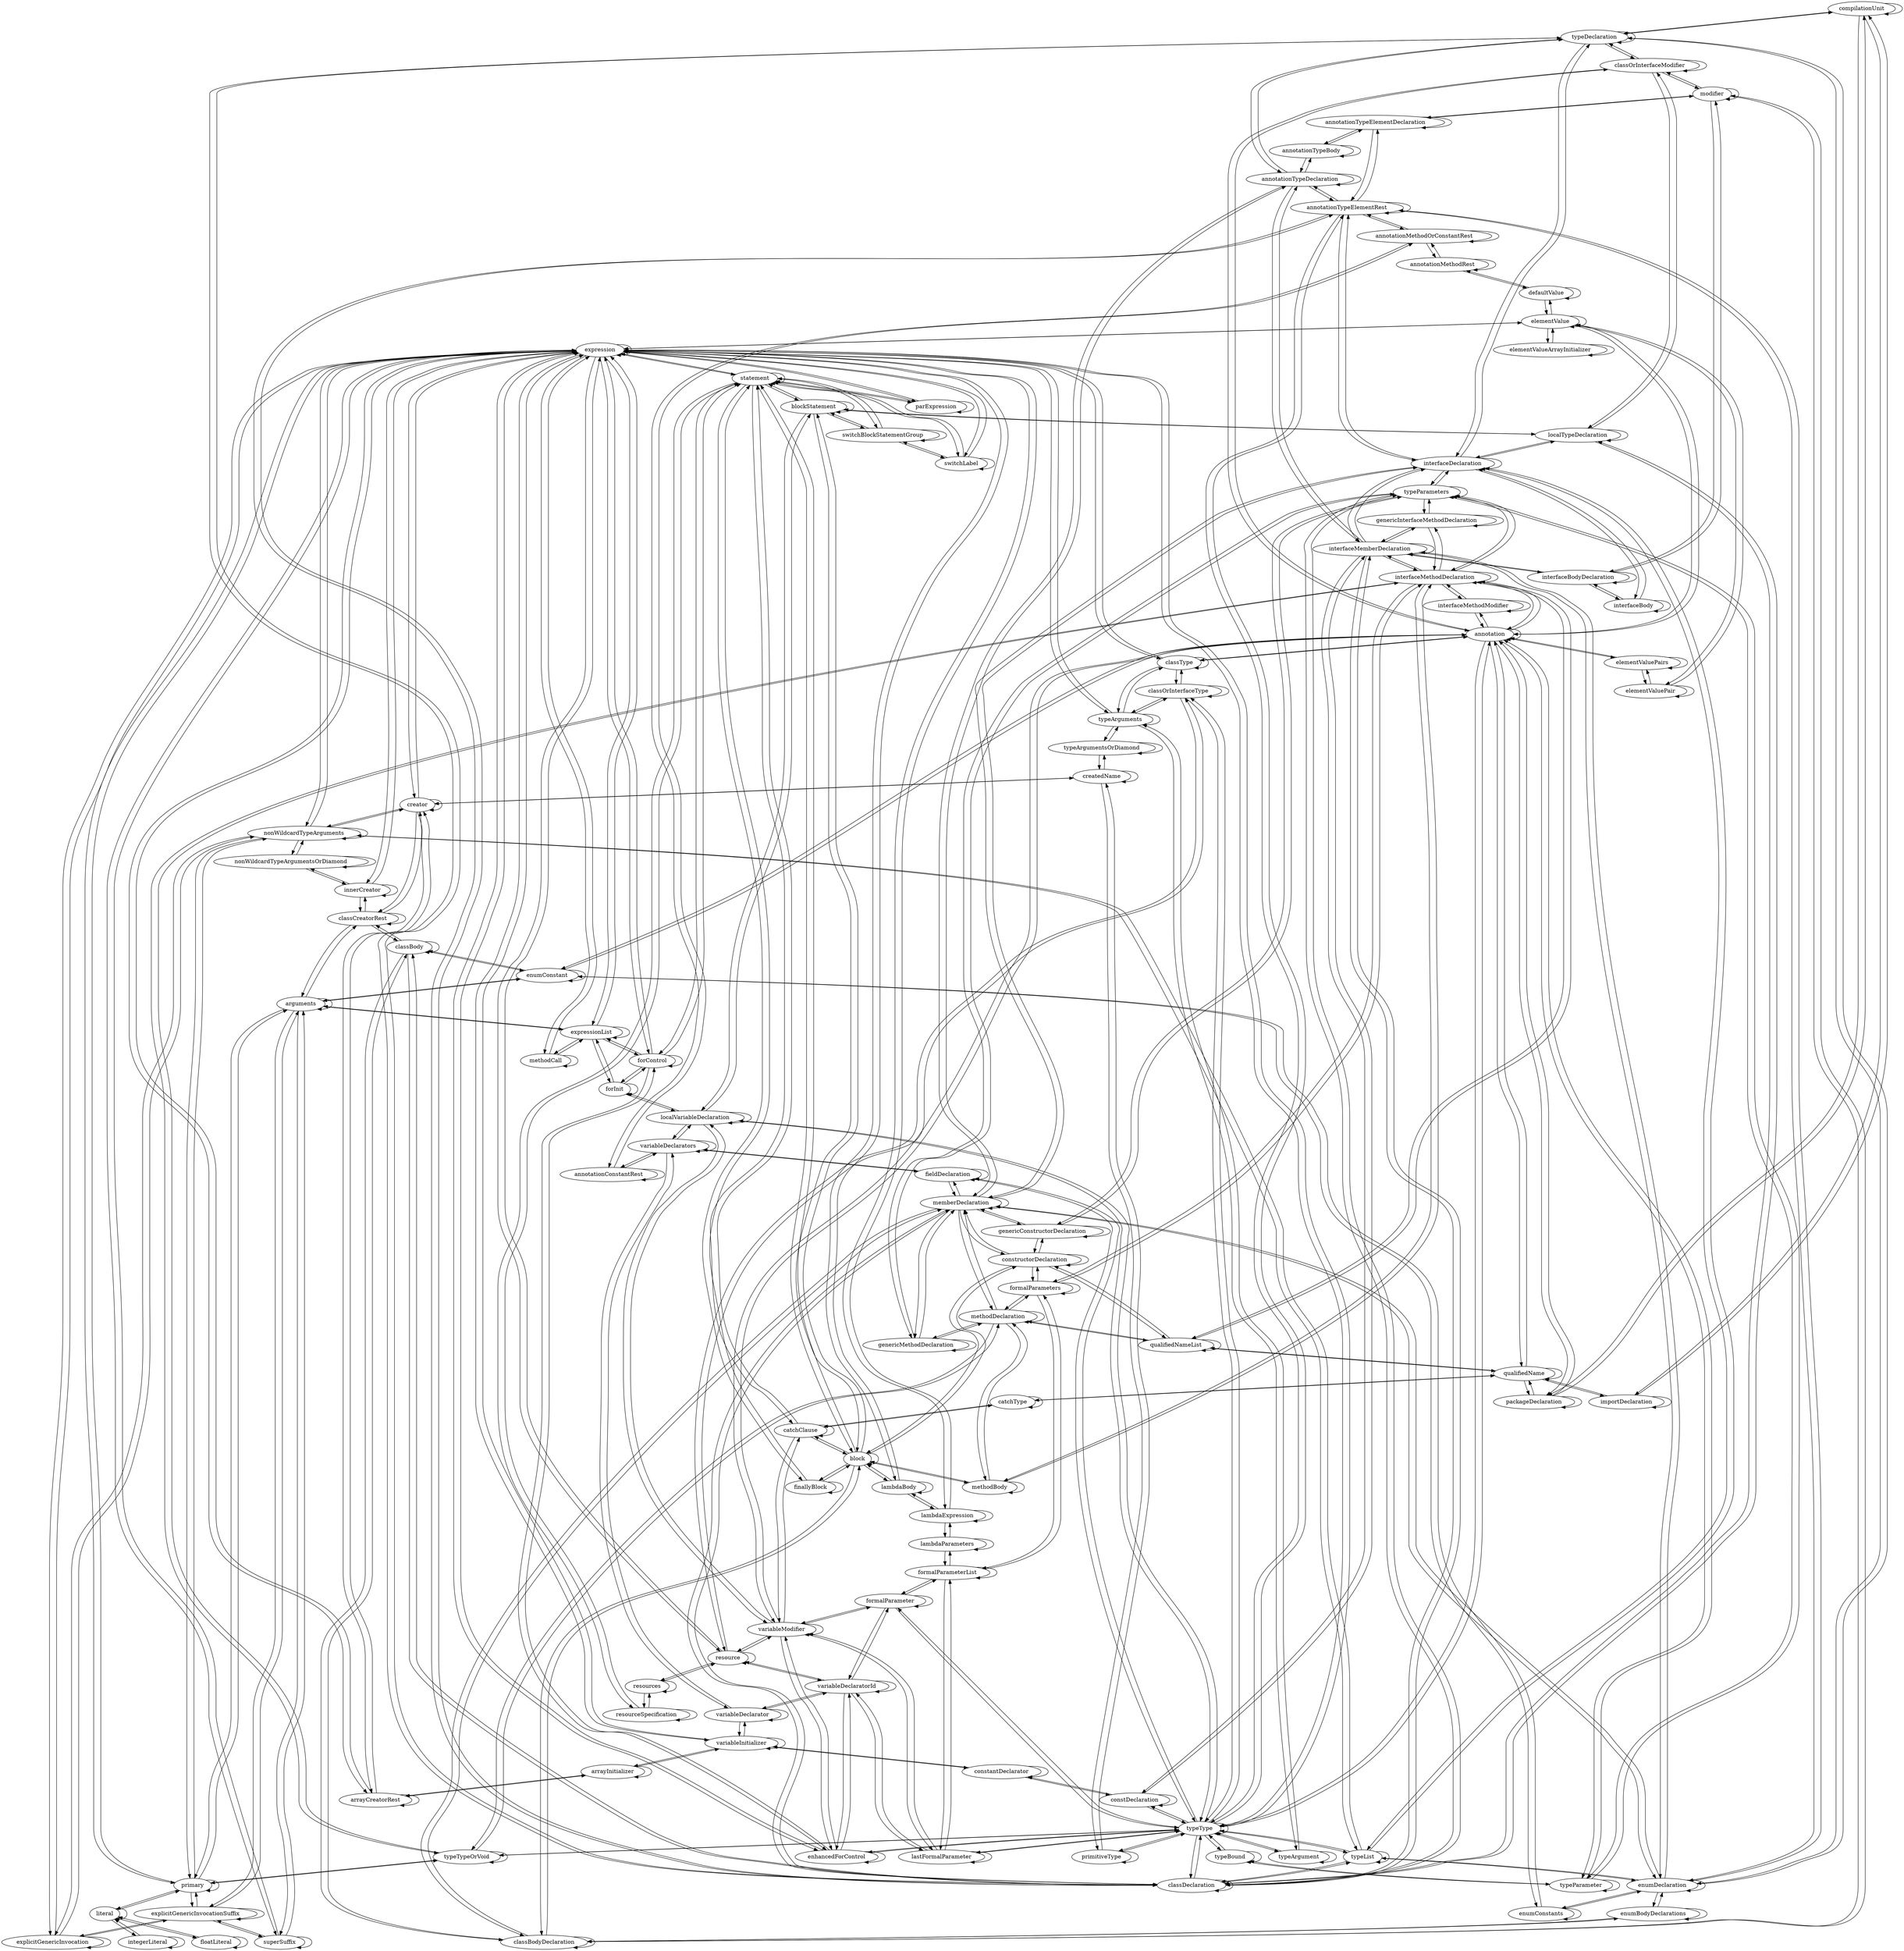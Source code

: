digraph  {
0 [label=compilationUnit];
3 [label=typeDeclaration];
55 [label=annotationTypeDeclaration];
56 [label=annotationTypeBody];
19 [label=memberDeclaration];
28 [label=interfaceMemberDeclaration];
58 [label=annotationTypeElementRest];
57 [label=annotationTypeElementDeclaration];
27 [label=interfaceBodyDeclaration];
17 [label=interfaceBody];
15 [label=interfaceDeclaration];
66 [label=localTypeDeclaration];
64 [label=blockStatement];
63 [label=block];
74 [label=switchBlockStatementGroup];
67 [label=statement];
79 [label=parExpression];
82 [label=expression];
87 [label=classType];
37 [label=variableInitializer];
53 [label=elementValue];
73 [label=resource];
75 [label=switchLabel];
76 [label=forControl];
78 [label=enhancedForControl];
80 [label=expressionList];
85 [label=lambdaBody];
86 [label=primary];
91 [label=arrayCreatorRest];
88 [label=creator];
83 [label=lambdaExpression];
77 [label=forInit];
81 [label=methodCall];
103 [label=arguments];
13 [label=enumConstant];
92 [label=classCreatorRest];
101 [label=superSuffix];
102 [label=explicitGenericInvocationSuffix];
93 [label=explicitGenericInvocation];
90 [label=innerCreator];
16 [label=classBody];
7 [label=classDeclaration];
12 [label=enumConstants];
11 [label=enumDeclaration];
14 [label=enumBodyDeclarations];
18 [label=classBodyDeclaration];
50 [label=annotation];
46 [label=qualifiedName];
1 [label=packageDeclaration];
2 [label=importDeclaration];
41 [label=qualifiedNameList];
69 [label=catchType];
68 [label=catchClause];
21 [label=methodBody];
25 [label=constructorDeclaration];
70 [label=finallyBlock];
6 [label=variableModifier];
44 [label=formalParameter];
45 [label=lastFormalParameter];
65 [label=localVariableDeclaration];
98 [label=typeType];
99 [label=primitiveType];
89 [label=createdName];
10 [label=typeBound];
22 [label=typeTypeOrVoid];
26 [label=fieldDeclaration];
29 [label=constDeclaration];
40 [label=typeArgument];
97 [label=typeList];
96 [label=nonWildcardTypeArguments];
95 [label=nonWildcardTypeArgumentsOrDiamond];
94 [label=typeArgumentsOrDiamond];
100 [label=typeArguments];
36 [label=variableDeclaratorId];
35 [label=variableDeclarator];
43 [label=formalParameterList];
42 [label=formalParameters];
84 [label=lambdaParameters];
20 [label=methodDeclaration];
31 [label=interfaceMethodDeclaration];
34 [label=variableDeclarators];
61 [label=annotationConstantRest];
59 [label=annotationMethodOrConstantRest];
38 [label=arrayInitializer];
60 [label=annotationMethodRest];
62 [label=defaultValue];
54 [label=elementValueArrayInitializer];
39 [label=classOrInterfaceType];
30 [label=constantDeclarator];
9 [label=typeParameter];
8 [label=typeParameters];
23 [label=genericMethodDeclaration];
24 [label=genericConstructorDeclaration];
33 [label=genericInterfaceMethodDeclaration];
32 [label=interfaceMethodModifier];
5 [label=classOrInterfaceModifier];
4 [label=modifier];
71 [label=resourceSpecification];
72 [label=resources];
51 [label=elementValuePairs];
52 [label=elementValuePair];
47 [label=literal];
49 [label=floatLiteral];
48 [label=integerLiteral];
0 -> 0;
0 -> 3;
0 -> 2;
0 -> 1;
3 -> 3;
3 -> 0;
3 -> 55;
3 -> 15;
3 -> 11;
3 -> 7;
3 -> 5;
55 -> 55;
55 -> 56;
55 -> 3;
55 -> 19;
55 -> 28;
55 -> 58;
56 -> 56;
56 -> 55;
56 -> 57;
19 -> 19;
19 -> 11;
19 -> 7;
19 -> 55;
19 -> 15;
19 -> 24;
19 -> 25;
19 -> 26;
19 -> 23;
19 -> 20;
19 -> 18;
28 -> 28;
28 -> 27;
28 -> 11;
28 -> 7;
28 -> 55;
28 -> 15;
28 -> 33;
28 -> 31;
28 -> 29;
58 -> 58;
58 -> 57;
58 -> 59;
58 -> 55;
58 -> 11;
58 -> 15;
58 -> 7;
58 -> 98;
57 -> 57;
57 -> 56;
57 -> 58;
57 -> 4;
27 -> 27;
27 -> 17;
27 -> 28;
27 -> 4;
17 -> 17;
17 -> 15;
17 -> 27;
15 -> 15;
15 -> 3;
15 -> 19;
15 -> 28;
15 -> 58;
15 -> 66;
15 -> 17;
15 -> 97;
15 -> 8;
66 -> 66;
66 -> 64;
66 -> 15;
66 -> 7;
66 -> 5;
64 -> 64;
64 -> 63;
64 -> 74;
64 -> 66;
64 -> 67;
64 -> 65;
63 -> 63;
63 -> 18;
63 -> 21;
63 -> 25;
63 -> 67;
63 -> 68;
63 -> 70;
63 -> 85;
63 -> 64;
74 -> 74;
74 -> 67;
74 -> 75;
74 -> 64;
67 -> 67;
67 -> 64;
67 -> 79;
67 -> 70;
67 -> 68;
67 -> 82;
67 -> 71;
67 -> 63;
67 -> 76;
67 -> 75;
67 -> 74;
79 -> 79;
79 -> 82;
79 -> 67;
82 -> 82;
82 -> 87;
82 -> 37;
82 -> 53;
82 -> 67;
82 -> 73;
82 -> 75;
82 -> 76;
82 -> 78;
82 -> 79;
82 -> 80;
82 -> 85;
82 -> 86;
82 -> 91;
82 -> 90;
82 -> 100;
82 -> 98;
82 -> 93;
82 -> 101;
82 -> 96;
82 -> 81;
82 -> 83;
82 -> 88;
87 -> 87;
87 -> 82;
87 -> 100;
87 -> 50;
87 -> 39;
37 -> 37;
37 -> 82;
37 -> 38;
37 -> 30;
37 -> 35;
53 -> 53;
53 -> 54;
53 -> 50;
53 -> 82;
53 -> 52;
53 -> 62;
73 -> 73;
73 -> 82;
73 -> 36;
73 -> 39;
73 -> 6;
73 -> 72;
75 -> 75;
75 -> 67;
75 -> 74;
75 -> 82;
76 -> 76;
76 -> 82;
76 -> 77;
76 -> 78;
76 -> 67;
76 -> 80;
78 -> 78;
78 -> 98;
78 -> 36;
78 -> 82;
78 -> 6;
78 -> 76;
80 -> 80;
80 -> 76;
80 -> 77;
80 -> 81;
80 -> 103;
80 -> 82;
85 -> 85;
85 -> 83;
85 -> 63;
85 -> 82;
86 -> 86;
86 -> 82;
86 -> 103;
86 -> 102;
86 -> 96;
86 -> 22;
86 -> 47;
91 -> 91;
91 -> 88;
91 -> 82;
91 -> 38;
88 -> 88;
88 -> 82;
88 -> 89;
88 -> 92;
88 -> 91;
88 -> 96;
83 -> 83;
83 -> 82;
83 -> 85;
83 -> 84;
77 -> 77;
77 -> 80;
77 -> 65;
77 -> 76;
81 -> 81;
81 -> 82;
81 -> 80;
103 -> 103;
103 -> 13;
103 -> 86;
103 -> 92;
103 -> 101;
103 -> 102;
103 -> 80;
13 -> 13;
13 -> 12;
13 -> 103;
13 -> 50;
13 -> 16;
92 -> 92;
92 -> 88;
92 -> 90;
92 -> 16;
92 -> 103;
101 -> 101;
101 -> 82;
101 -> 102;
101 -> 103;
102 -> 102;
102 -> 86;
102 -> 93;
102 -> 103;
102 -> 101;
93 -> 93;
93 -> 82;
93 -> 102;
93 -> 96;
90 -> 90;
90 -> 82;
90 -> 92;
90 -> 95;
16 -> 16;
16 -> 7;
16 -> 13;
16 -> 92;
16 -> 18;
7 -> 7;
7 -> 16;
7 -> 98;
7 -> 97;
7 -> 8;
7 -> 3;
7 -> 19;
7 -> 28;
7 -> 58;
7 -> 66;
12 -> 12;
12 -> 11;
12 -> 13;
11 -> 11;
11 -> 3;
11 -> 19;
11 -> 28;
11 -> 58;
11 -> 14;
11 -> 12;
11 -> 97;
14 -> 14;
14 -> 11;
14 -> 18;
18 -> 18;
18 -> 19;
18 -> 14;
18 -> 16;
18 -> 4;
18 -> 63;
50 -> 50;
50 -> 46;
50 -> 1;
50 -> 5;
50 -> 6;
50 -> 9;
50 -> 13;
50 -> 31;
50 -> 32;
50 -> 53;
50 -> 87;
50 -> 98;
50 -> 51;
46 -> 46;
46 -> 1;
46 -> 2;
46 -> 41;
46 -> 50;
46 -> 69;
1 -> 1;
1 -> 46;
1 -> 50;
1 -> 0;
2 -> 2;
2 -> 0;
2 -> 46;
41 -> 41;
41 -> 46;
41 -> 20;
41 -> 25;
41 -> 31;
69 -> 69;
69 -> 68;
69 -> 46;
68 -> 68;
68 -> 63;
68 -> 67;
68 -> 69;
68 -> 6;
21 -> 21;
21 -> 63;
21 -> 20;
21 -> 31;
25 -> 25;
25 -> 63;
25 -> 41;
25 -> 42;
25 -> 19;
25 -> 24;
70 -> 70;
70 -> 67;
70 -> 63;
6 -> 6;
6 -> 50;
6 -> 44;
6 -> 45;
6 -> 65;
6 -> 68;
6 -> 73;
6 -> 78;
44 -> 44;
44 -> 43;
44 -> 98;
44 -> 6;
44 -> 36;
45 -> 45;
45 -> 43;
45 -> 98;
45 -> 6;
45 -> 36;
65 -> 65;
65 -> 64;
65 -> 77;
65 -> 34;
65 -> 98;
65 -> 6;
98 -> 98;
98 -> 99;
98 -> 7;
98 -> 10;
98 -> 22;
98 -> 26;
98 -> 29;
98 -> 40;
98 -> 44;
98 -> 45;
98 -> 58;
98 -> 65;
98 -> 78;
98 -> 82;
98 -> 97;
98 -> 39;
98 -> 50;
99 -> 99;
99 -> 89;
99 -> 98;
89 -> 89;
89 -> 99;
89 -> 94;
89 -> 88;
10 -> 10;
10 -> 9;
10 -> 98;
22 -> 22;
22 -> 20;
22 -> 31;
22 -> 86;
22 -> 98;
26 -> 26;
26 -> 19;
26 -> 34;
26 -> 98;
29 -> 30;
29 -> 29;
29 -> 98;
29 -> 28;
40 -> 40;
40 -> 98;
40 -> 100;
97 -> 97;
97 -> 7;
97 -> 11;
97 -> 15;
97 -> 96;
97 -> 98;
96 -> 96;
96 -> 82;
96 -> 86;
96 -> 88;
96 -> 93;
96 -> 95;
96 -> 97;
95 -> 95;
95 -> 90;
95 -> 96;
94 -> 94;
94 -> 100;
94 -> 89;
100 -> 100;
100 -> 40;
100 -> 39;
100 -> 82;
100 -> 87;
100 -> 94;
36 -> 36;
36 -> 35;
36 -> 44;
36 -> 45;
36 -> 73;
36 -> 78;
35 -> 35;
35 -> 34;
35 -> 36;
35 -> 37;
43 -> 43;
43 -> 42;
43 -> 84;
43 -> 45;
43 -> 44;
42 -> 42;
42 -> 20;
42 -> 25;
42 -> 31;
42 -> 43;
84 -> 84;
84 -> 83;
84 -> 43;
20 -> 20;
20 -> 21;
20 -> 41;
20 -> 42;
20 -> 22;
20 -> 19;
20 -> 23;
31 -> 31;
31 -> 21;
31 -> 41;
31 -> 42;
31 -> 8;
31 -> 22;
31 -> 32;
31 -> 50;
31 -> 28;
31 -> 33;
34 -> 34;
34 -> 26;
34 -> 61;
34 -> 65;
34 -> 35;
61 -> 61;
61 -> 59;
61 -> 34;
59 -> 59;
59 -> 58;
59 -> 61;
59 -> 60;
38 -> 38;
38 -> 37;
38 -> 91;
60 -> 60;
60 -> 59;
60 -> 62;
62 -> 62;
62 -> 53;
62 -> 60;
54 -> 54;
54 -> 53;
39 -> 39;
39 -> 73;
39 -> 87;
39 -> 98;
39 -> 100;
30 -> 30;
30 -> 37;
30 -> 29;
9 -> 9;
9 -> 8;
9 -> 10;
9 -> 50;
8 -> 8;
8 -> 7;
8 -> 15;
8 -> 23;
8 -> 24;
8 -> 31;
8 -> 33;
8 -> 9;
23 -> 20;
23 -> 23;
23 -> 19;
23 -> 8;
24 -> 25;
24 -> 24;
24 -> 19;
24 -> 8;
33 -> 31;
33 -> 33;
33 -> 28;
33 -> 8;
32 -> 32;
32 -> 31;
32 -> 50;
5 -> 5;
5 -> 3;
5 -> 4;
5 -> 66;
5 -> 50;
4 -> 4;
4 -> 18;
4 -> 27;
4 -> 57;
4 -> 5;
71 -> 71;
71 -> 72;
71 -> 67;
72 -> 72;
72 -> 73;
72 -> 71;
51 -> 51;
51 -> 52;
51 -> 50;
52 -> 52;
52 -> 53;
52 -> 51;
47 -> 47;
47 -> 86;
47 -> 49;
47 -> 48;
49 -> 49;
49 -> 47;
48 -> 48;
48 -> 47;
}

